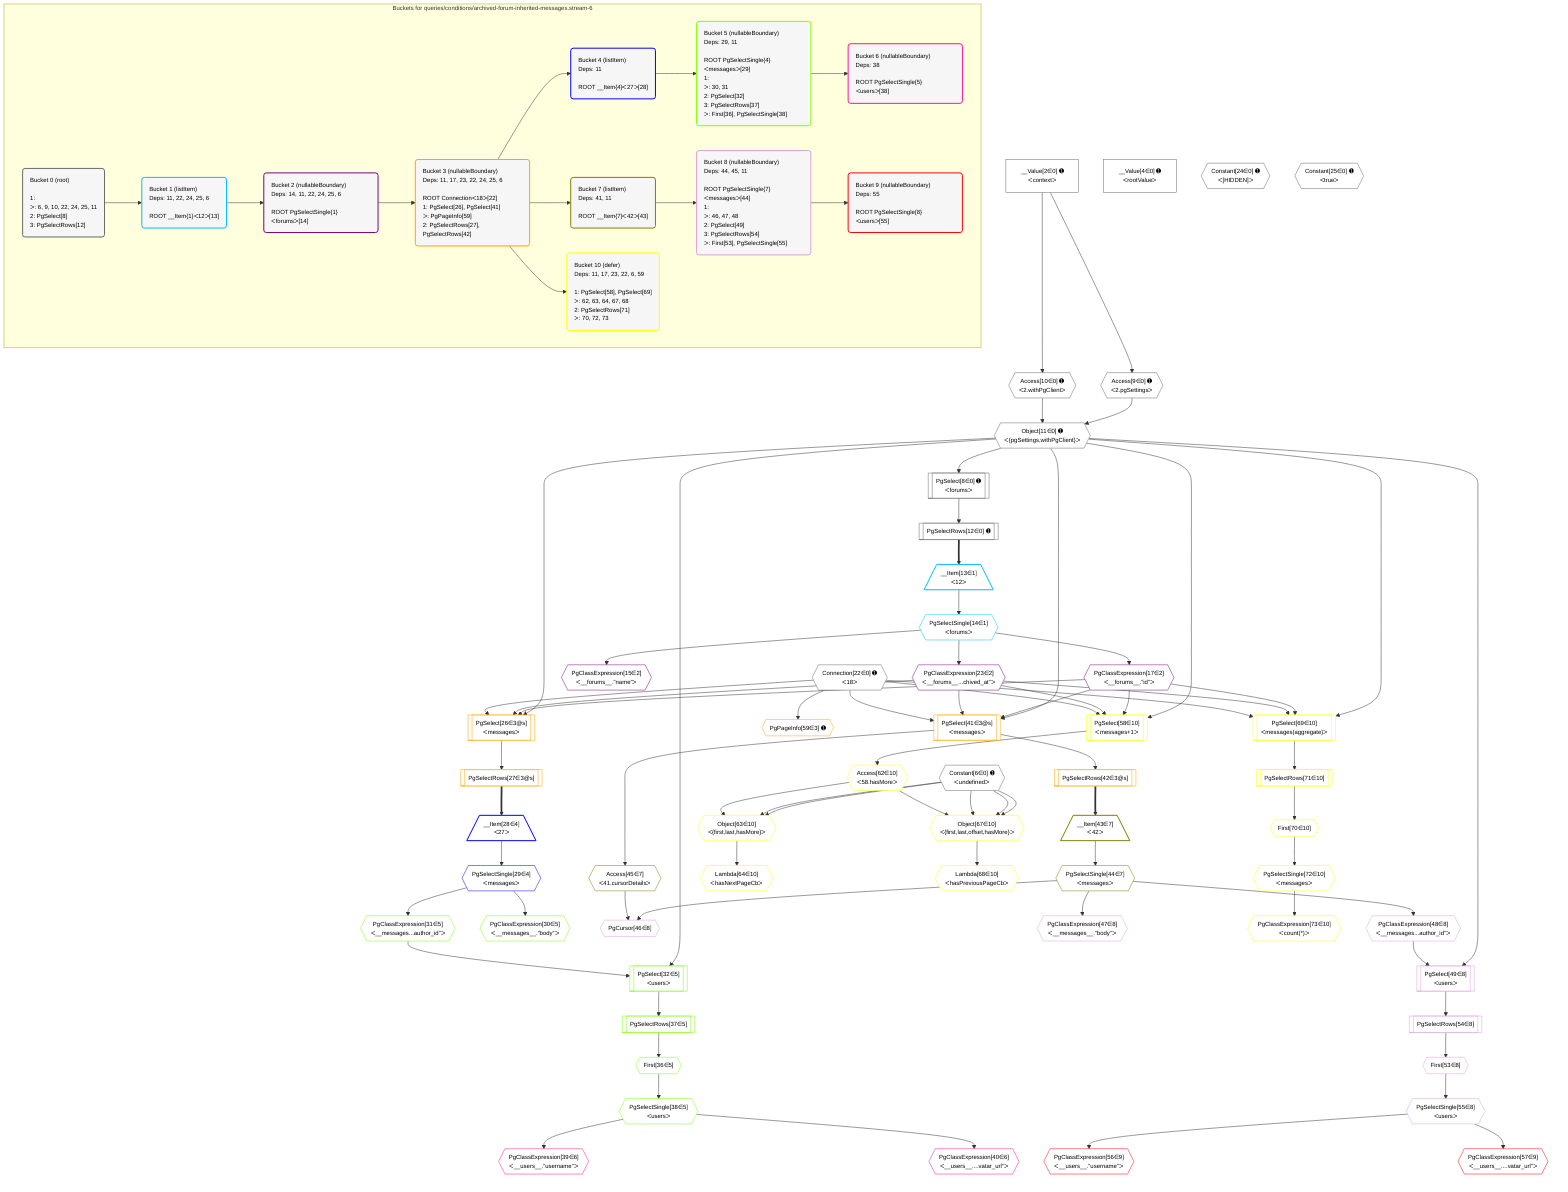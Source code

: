 %%{init: {'themeVariables': { 'fontSize': '12px'}}}%%
graph TD
    classDef path fill:#eee,stroke:#000,color:#000
    classDef plan fill:#fff,stroke-width:1px,color:#000
    classDef itemplan fill:#fff,stroke-width:2px,color:#000
    classDef unbatchedplan fill:#dff,stroke-width:1px,color:#000
    classDef sideeffectplan fill:#fcc,stroke-width:2px,color:#000
    classDef bucket fill:#f6f6f6,color:#000,stroke-width:2px,text-align:left


    %% plan dependencies
    Object11{{"Object[11∈0] ➊<br />ᐸ{pgSettings,withPgClient}ᐳ"}}:::plan
    Access9{{"Access[9∈0] ➊<br />ᐸ2.pgSettingsᐳ"}}:::plan
    Access10{{"Access[10∈0] ➊<br />ᐸ2.withPgClientᐳ"}}:::plan
    Access9 & Access10 --> Object11
    PgSelect8[["PgSelect[8∈0] ➊<br />ᐸforumsᐳ"]]:::plan
    Object11 --> PgSelect8
    __Value2["__Value[2∈0] ➊<br />ᐸcontextᐳ"]:::plan
    __Value2 --> Access9
    __Value2 --> Access10
    PgSelectRows12[["PgSelectRows[12∈0] ➊"]]:::plan
    PgSelect8 --> PgSelectRows12
    __Value4["__Value[4∈0] ➊<br />ᐸrootValueᐳ"]:::plan
    Constant6{{"Constant[6∈0] ➊<br />ᐸundefinedᐳ"}}:::plan
    Connection22{{"Connection[22∈0] ➊<br />ᐸ18ᐳ"}}:::plan
    Constant24{{"Constant[24∈0] ➊<br />ᐸ[HIDDEN]ᐳ"}}:::plan
    Constant25{{"Constant[25∈0] ➊<br />ᐸtrueᐳ"}}:::plan
    __Item13[/"__Item[13∈1]<br />ᐸ12ᐳ"\]:::itemplan
    PgSelectRows12 ==> __Item13
    PgSelectSingle14{{"PgSelectSingle[14∈1]<br />ᐸforumsᐳ"}}:::plan
    __Item13 --> PgSelectSingle14
    PgClassExpression15{{"PgClassExpression[15∈2]<br />ᐸ__forums__.”name”ᐳ"}}:::plan
    PgSelectSingle14 --> PgClassExpression15
    PgClassExpression17{{"PgClassExpression[17∈2]<br />ᐸ__forums__.”id”ᐳ"}}:::plan
    PgSelectSingle14 --> PgClassExpression17
    PgClassExpression23{{"PgClassExpression[23∈2]<br />ᐸ__forums__...chived_at”ᐳ"}}:::plan
    PgSelectSingle14 --> PgClassExpression23
    PgSelect26[["PgSelect[26∈3@s]<br />ᐸmessagesᐳ"]]:::plan
    Object11 & PgClassExpression17 & PgClassExpression23 & Connection22 --> PgSelect26
    PgSelect41[["PgSelect[41∈3@s]<br />ᐸmessagesᐳ"]]:::plan
    Object11 & PgClassExpression17 & PgClassExpression23 & Connection22 --> PgSelect41
    PgSelectRows27[["PgSelectRows[27∈3@s]"]]:::plan
    PgSelect26 --> PgSelectRows27
    PgSelectRows42[["PgSelectRows[42∈3@s]"]]:::plan
    PgSelect41 --> PgSelectRows42
    PgPageInfo59{{"PgPageInfo[59∈3] ➊"}}:::plan
    Connection22 --> PgPageInfo59
    __Item28[/"__Item[28∈4]<br />ᐸ27ᐳ"\]:::itemplan
    PgSelectRows27 ==> __Item28
    PgSelectSingle29{{"PgSelectSingle[29∈4]<br />ᐸmessagesᐳ"}}:::plan
    __Item28 --> PgSelectSingle29
    PgSelect32[["PgSelect[32∈5]<br />ᐸusersᐳ"]]:::plan
    PgClassExpression31{{"PgClassExpression[31∈5]<br />ᐸ__messages...author_id”ᐳ"}}:::plan
    Object11 & PgClassExpression31 --> PgSelect32
    PgClassExpression30{{"PgClassExpression[30∈5]<br />ᐸ__messages__.”body”ᐳ"}}:::plan
    PgSelectSingle29 --> PgClassExpression30
    PgSelectSingle29 --> PgClassExpression31
    First36{{"First[36∈5]"}}:::plan
    PgSelectRows37[["PgSelectRows[37∈5]"]]:::plan
    PgSelectRows37 --> First36
    PgSelect32 --> PgSelectRows37
    PgSelectSingle38{{"PgSelectSingle[38∈5]<br />ᐸusersᐳ"}}:::plan
    First36 --> PgSelectSingle38
    PgClassExpression39{{"PgClassExpression[39∈6]<br />ᐸ__users__.”username”ᐳ"}}:::plan
    PgSelectSingle38 --> PgClassExpression39
    PgClassExpression40{{"PgClassExpression[40∈6]<br />ᐸ__users__....vatar_url”ᐳ"}}:::plan
    PgSelectSingle38 --> PgClassExpression40
    __Item43[/"__Item[43∈7]<br />ᐸ42ᐳ"\]:::itemplan
    PgSelectRows42 ==> __Item43
    PgSelectSingle44{{"PgSelectSingle[44∈7]<br />ᐸmessagesᐳ"}}:::plan
    __Item43 --> PgSelectSingle44
    Access45{{"Access[45∈7]<br />ᐸ41.cursorDetailsᐳ"}}:::plan
    PgSelect41 --> Access45
    PgCursor46{{"PgCursor[46∈8]"}}:::plan
    PgSelectSingle44 & Access45 --> PgCursor46
    PgSelect49[["PgSelect[49∈8]<br />ᐸusersᐳ"]]:::plan
    PgClassExpression48{{"PgClassExpression[48∈8]<br />ᐸ__messages...author_id”ᐳ"}}:::plan
    Object11 & PgClassExpression48 --> PgSelect49
    PgClassExpression47{{"PgClassExpression[47∈8]<br />ᐸ__messages__.”body”ᐳ"}}:::plan
    PgSelectSingle44 --> PgClassExpression47
    PgSelectSingle44 --> PgClassExpression48
    First53{{"First[53∈8]"}}:::plan
    PgSelectRows54[["PgSelectRows[54∈8]"]]:::plan
    PgSelectRows54 --> First53
    PgSelect49 --> PgSelectRows54
    PgSelectSingle55{{"PgSelectSingle[55∈8]<br />ᐸusersᐳ"}}:::plan
    First53 --> PgSelectSingle55
    PgClassExpression56{{"PgClassExpression[56∈9]<br />ᐸ__users__.”username”ᐳ"}}:::plan
    PgSelectSingle55 --> PgClassExpression56
    PgClassExpression57{{"PgClassExpression[57∈9]<br />ᐸ__users__....vatar_url”ᐳ"}}:::plan
    PgSelectSingle55 --> PgClassExpression57
    PgSelect58[["PgSelect[58∈10]<br />ᐸmessages+1ᐳ"]]:::plan
    Object11 & PgClassExpression17 & PgClassExpression23 & Connection22 --> PgSelect58
    Object67{{"Object[67∈10]<br />ᐸ{first,last,offset,hasMore}ᐳ"}}:::plan
    Access62{{"Access[62∈10]<br />ᐸ58.hasMoreᐳ"}}:::plan
    Constant6 & Constant6 & Constant6 & Access62 --> Object67
    PgSelect69[["PgSelect[69∈10]<br />ᐸmessages(aggregate)ᐳ"]]:::plan
    Object11 & PgClassExpression17 & PgClassExpression23 & Connection22 --> PgSelect69
    Object63{{"Object[63∈10]<br />ᐸ{first,last,hasMore}ᐳ"}}:::plan
    Constant6 & Constant6 & Access62 --> Object63
    PgSelect58 --> Access62
    Lambda64{{"Lambda[64∈10]<br />ᐸhasNextPageCbᐳ"}}:::plan
    Object63 --> Lambda64
    Lambda68{{"Lambda[68∈10]<br />ᐸhasPreviousPageCbᐳ"}}:::plan
    Object67 --> Lambda68
    First70{{"First[70∈10]"}}:::plan
    PgSelectRows71[["PgSelectRows[71∈10]"]]:::plan
    PgSelectRows71 --> First70
    PgSelect69 --> PgSelectRows71
    PgSelectSingle72{{"PgSelectSingle[72∈10]<br />ᐸmessagesᐳ"}}:::plan
    First70 --> PgSelectSingle72
    PgClassExpression73{{"PgClassExpression[73∈10]<br />ᐸcount(*)ᐳ"}}:::plan
    PgSelectSingle72 --> PgClassExpression73

    %% define steps

    subgraph "Buckets for queries/conditions/archived-forum-inherited-messages.stream-6"
    Bucket0("Bucket 0 (root)<br /><br />1: <br />ᐳ: 6, 9, 10, 22, 24, 25, 11<br />2: PgSelect[8]<br />3: PgSelectRows[12]"):::bucket
    classDef bucket0 stroke:#696969
    class Bucket0,__Value2,__Value4,Constant6,PgSelect8,Access9,Access10,Object11,PgSelectRows12,Connection22,Constant24,Constant25 bucket0
    Bucket1("Bucket 1 (listItem)<br />Deps: 11, 22, 24, 25, 6<br /><br />ROOT __Item{1}ᐸ12ᐳ[13]"):::bucket
    classDef bucket1 stroke:#00bfff
    class Bucket1,__Item13,PgSelectSingle14 bucket1
    Bucket2("Bucket 2 (nullableBoundary)<br />Deps: 14, 11, 22, 24, 25, 6<br /><br />ROOT PgSelectSingle{1}ᐸforumsᐳ[14]"):::bucket
    classDef bucket2 stroke:#7f007f
    class Bucket2,PgClassExpression15,PgClassExpression17,PgClassExpression23 bucket2
    Bucket3("Bucket 3 (nullableBoundary)<br />Deps: 11, 17, 23, 22, 24, 25, 6<br /><br />ROOT Connectionᐸ18ᐳ[22]<br />1: PgSelect[26], PgSelect[41]<br />ᐳ: PgPageInfo[59]<br />2: PgSelectRows[27], PgSelectRows[42]"):::bucket
    classDef bucket3 stroke:#ffa500
    class Bucket3,PgSelect26,PgSelectRows27,PgSelect41,PgSelectRows42,PgPageInfo59 bucket3
    Bucket4("Bucket 4 (listItem)<br />Deps: 11<br /><br />ROOT __Item{4}ᐸ27ᐳ[28]"):::bucket
    classDef bucket4 stroke:#0000ff
    class Bucket4,__Item28,PgSelectSingle29 bucket4
    Bucket5("Bucket 5 (nullableBoundary)<br />Deps: 29, 11<br /><br />ROOT PgSelectSingle{4}ᐸmessagesᐳ[29]<br />1: <br />ᐳ: 30, 31<br />2: PgSelect[32]<br />3: PgSelectRows[37]<br />ᐳ: First[36], PgSelectSingle[38]"):::bucket
    classDef bucket5 stroke:#7fff00
    class Bucket5,PgClassExpression30,PgClassExpression31,PgSelect32,First36,PgSelectRows37,PgSelectSingle38 bucket5
    Bucket6("Bucket 6 (nullableBoundary)<br />Deps: 38<br /><br />ROOT PgSelectSingle{5}ᐸusersᐳ[38]"):::bucket
    classDef bucket6 stroke:#ff1493
    class Bucket6,PgClassExpression39,PgClassExpression40 bucket6
    Bucket7("Bucket 7 (listItem)<br />Deps: 41, 11<br /><br />ROOT __Item{7}ᐸ42ᐳ[43]"):::bucket
    classDef bucket7 stroke:#808000
    class Bucket7,__Item43,PgSelectSingle44,Access45 bucket7
    Bucket8("Bucket 8 (nullableBoundary)<br />Deps: 44, 45, 11<br /><br />ROOT PgSelectSingle{7}ᐸmessagesᐳ[44]<br />1: <br />ᐳ: 46, 47, 48<br />2: PgSelect[49]<br />3: PgSelectRows[54]<br />ᐳ: First[53], PgSelectSingle[55]"):::bucket
    classDef bucket8 stroke:#dda0dd
    class Bucket8,PgCursor46,PgClassExpression47,PgClassExpression48,PgSelect49,First53,PgSelectRows54,PgSelectSingle55 bucket8
    Bucket9("Bucket 9 (nullableBoundary)<br />Deps: 55<br /><br />ROOT PgSelectSingle{8}ᐸusersᐳ[55]"):::bucket
    classDef bucket9 stroke:#ff0000
    class Bucket9,PgClassExpression56,PgClassExpression57 bucket9
    Bucket10("Bucket 10 (defer)<br />Deps: 11, 17, 23, 22, 6, 59<br /><br />1: PgSelect[58], PgSelect[69]<br />ᐳ: 62, 63, 64, 67, 68<br />2: PgSelectRows[71]<br />ᐳ: 70, 72, 73"):::bucket
    classDef bucket10 stroke:#ffff00
    class Bucket10,PgSelect58,Access62,Object63,Lambda64,Object67,Lambda68,PgSelect69,First70,PgSelectRows71,PgSelectSingle72,PgClassExpression73 bucket10
    Bucket0 --> Bucket1
    Bucket1 --> Bucket2
    Bucket2 --> Bucket3
    Bucket3 --> Bucket4 & Bucket7 & Bucket10
    Bucket4 --> Bucket5
    Bucket5 --> Bucket6
    Bucket7 --> Bucket8
    Bucket8 --> Bucket9
    end